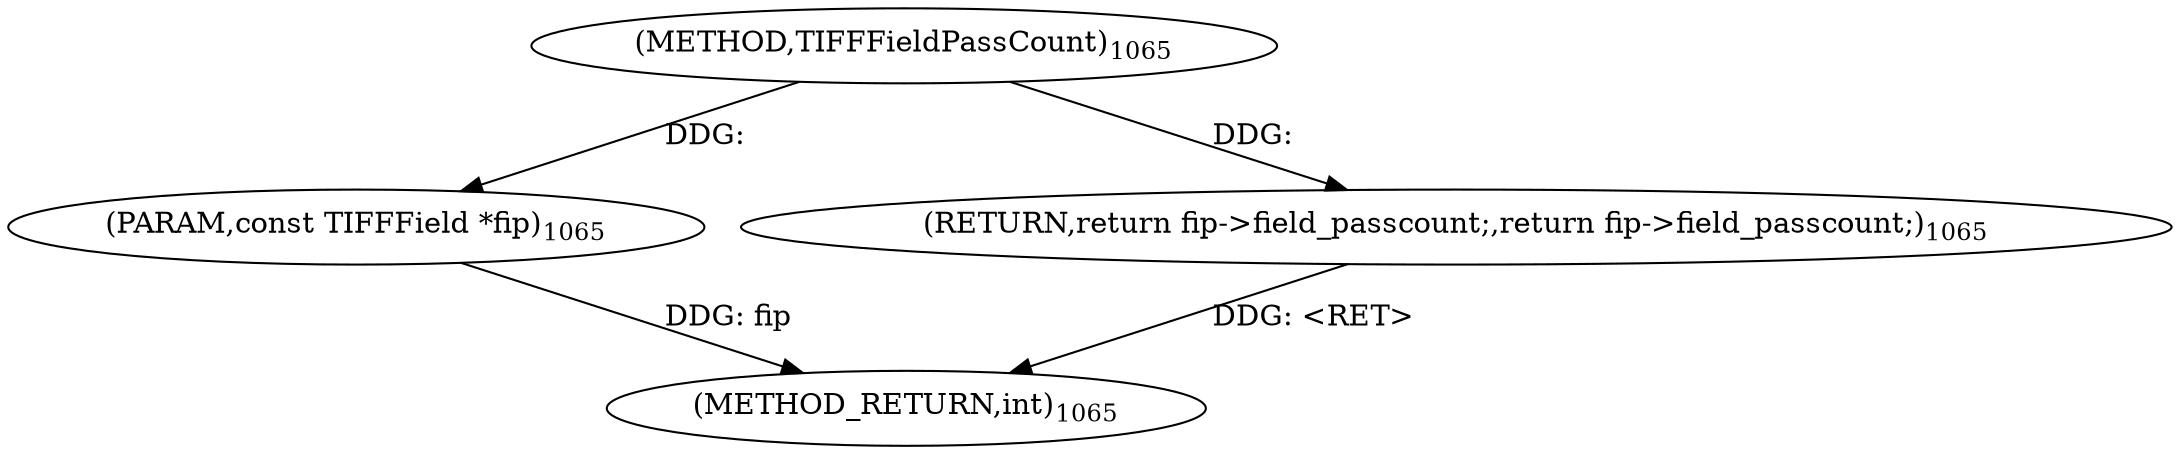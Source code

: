 digraph "TIFFFieldPassCount" {  
"27706" [label = <(METHOD,TIFFFieldPassCount)<SUB>1065</SUB>> ]
"27713" [label = <(METHOD_RETURN,int)<SUB>1065</SUB>> ]
"27707" [label = <(PARAM,const TIFFField *fip)<SUB>1065</SUB>> ]
"27709" [label = <(RETURN,return fip-&gt;field_passcount;,return fip-&gt;field_passcount;)<SUB>1065</SUB>> ]
  "27709" -> "27713"  [ label = "DDG: &lt;RET&gt;"] 
  "27707" -> "27713"  [ label = "DDG: fip"] 
  "27706" -> "27707"  [ label = "DDG: "] 
  "27706" -> "27709"  [ label = "DDG: "] 
}
